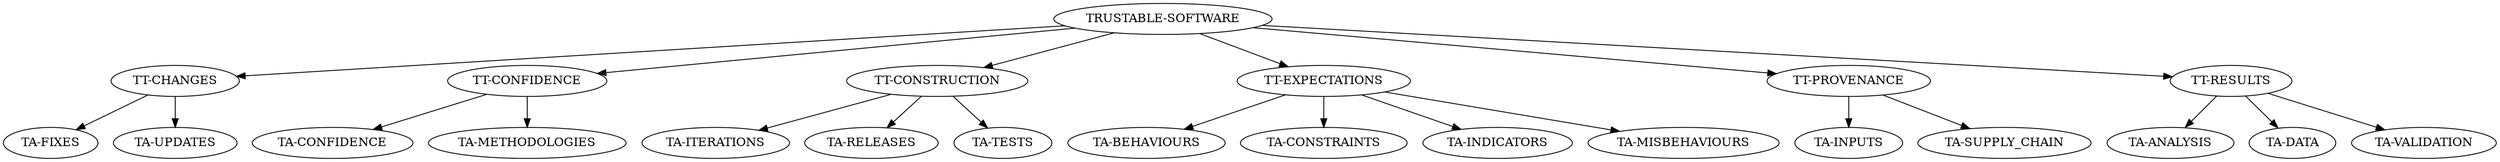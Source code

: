 # This file is automatically generated by dotstop and should not be edited manually.
# Generated using trustable 2025.6.25.

digraph G {
"TT-CHANGES" [sha="4a086732b7536c247f46e786c690bc81c34fe82490fda85f0797983d1fa1ba72"];
"TA-ANALYSIS" [sha="76cb774300c75d7b6a24c872fe691f2f0cd1d36cc4a2493e835f6b861bc79c34"];
"TA-BEHAVIOURS" [sha="5d4efe1fa03929829eca8f81199d71ad49d0923f3dada54dbbe2c59b96416246"];
"TA-CONFIDENCE" [sha="4aa93d2dbf45c714660dabedde37981109b2ad0553959226557b614af22cded2"];
"TA-CONSTRAINTS" [sha=b6a7e9f9303c4d00b4cc7a9105b9371a0bbdbd6dfbdd19eb6a121d73f4e98d16];
"TA-DATA" [sha="796e4b5851340906568a47c4436c1fa67ca1c48c98a8b6a16b19283d04cea799"];
"TA-FIXES" [sha="08f069034d1399c43c4321c5f05de72125f4155a8b68b9bbb2029cb679e6ad48"];
"TA-INDICATORS" [sha=a5392ef1e3e40d82ef9a304d1304bf007fa85d961ab8ea268231cb212d763477];
"TA-INPUTS" [sha="88bd55c2ecf7599775a48463d88d6eb20c407e59be02b7fe33c1d79df453af12"];
"TA-ITERATIONS" [sha="1add795875de0c57b63b29df099bea2177a69a4005280f0fe9ce098015e5e818"];
"TA-METHODOLOGIES" [sha="24d5a7953ffdf99b22eb1d9a8453158a85c8e96c899972d5bc44e4e70ddabcdc"];
"TA-MISBEHAVIOURS" [sha="975a70f96b5d537f3deecb58ed526b8434f18491973e0fb3eaf6fdd8cf615cb6"];
"TA-RELEASES" [sha="0a9784300799d216ec66c67b32e2a896d8ba654a5ba232f527bf1444f2cafec8"];
"TA-SUPPLY_CHAIN" [sha=eead1eab250c79b8350c5a1732c3ec41f65807f90069c4e19fff750b93eb21bc];
"TA-TESTS" [sha="71e3bb31b9a937adcc438b3e0581a35bde7157398d11dd75de853ab32e565ce8"];
"TA-UPDATES" [sha="44c56d2467ce1ce550e15912c7aaa3ecd4a40a79791857dd9332030bce31f5fa"];
"TA-VALIDATION" [sha="20f6d87b89d9fbffe427a734ab70906c26ad787e53032a8c4f4d599227704be6"];
"TRUSTABLE-SOFTWARE" [sha="1d95e95557fce96a6afd9a8fa9ae7f712f1d344a618dd1bd4281c0c9bb679019"];
"TT-CONFIDENCE" [sha=aec1c3530cd85a0cfeb6f5e4b9f5edd38199407cd42d95d151828e1eebc673f1];
"TT-CONSTRUCTION" [sha=a8dba34d078e9e6346a32719778f8a21c5ab4fef561575ef684d0bb361a39e85];
"TT-EXPECTATIONS" [sha=eb3b99bc2977f2e8039b7c51cb03d0c22024119fbd59c0a71b79873fae9d1547];
"TT-PROVENANCE" [sha="464d66ec188f5008a24aa9fca9c82ee4941015c716593b09c31b6f679b7ea0e4"];
"TT-RESULTS" [sha="5249bb84a61c58ef002ab86edba14ea9bc7f573f2a781626b995d79efc378ff2"];
"TT-CHANGES" -> "TA-FIXES" [sha="73c42e776c0f2067bec787580363c92032595da75573d5793f13c5e3559d044d"];
"TT-CHANGES" -> "TA-UPDATES" [sha=e8fdebd723f00411bed32c98a1cd3b047d9f4d45724e29c1a57be00cc1e0c5c3];
"TRUSTABLE-SOFTWARE" -> "TT-CHANGES" [sha=b1cc67da89ccb17cb6908f7f042a1588e8786d7e3fc5d693d5675ab956861517];
"TRUSTABLE-SOFTWARE" -> "TT-CONFIDENCE" [sha=ce4be7c13abdb79f64dce7df4dc346b8b105175632efc0b7882084c006a656e6];
"TRUSTABLE-SOFTWARE" -> "TT-CONSTRUCTION" [sha="437dab78ab6bbd37dac941f6b847703f6c37e739153d4eadf48e592370a47cdb"];
"TRUSTABLE-SOFTWARE" -> "TT-EXPECTATIONS" [sha=deb676d165f5c6351af879773a3171047f321513e2bafb0c4ad9cc78c51d15d4];
"TRUSTABLE-SOFTWARE" -> "TT-PROVENANCE" [sha=e323a5995c367e970c23796c3cfa2837a780c5ef29e672f268af111d8f6f1300];
"TRUSTABLE-SOFTWARE" -> "TT-RESULTS" [sha="7e3f6ce2b7371727a08578276b46626410472ee83a53ce234527280d7c99d7b0"];
"TT-CONFIDENCE" -> "TA-METHODOLOGIES" [sha=fcc0006e13a5d248937c4a76855c954db9c2848218e3196bd377d1679027e762];
"TT-CONFIDENCE" -> "TA-CONFIDENCE" [sha="8efd66c5255e15d11b4a74fbc79d0c4a7fa9a744fdcc026b9fee2e90ec1148f5"];
"TT-CONSTRUCTION" -> "TA-RELEASES" [sha="60673fda603b2c0da8ca6828b688e640168a78c53d8ba33d6d92a5943f1ed07a"];
"TT-CONSTRUCTION" -> "TA-TESTS" [sha=e88dbf0d4b8c1db886b04c73fae9de8f599d5958f0ebe3a07a0d34112deee586];
"TT-CONSTRUCTION" -> "TA-ITERATIONS" [sha="1365c148e1f8685e0c673a14b5aebb55d3542b6a2aa38614c23051a8cb797625"];
"TT-EXPECTATIONS" -> "TA-BEHAVIOURS" [sha=c791907335b64629c40fa3904cb1ee2f90bcd108651d768bfdb5745e77f277a9];
"TT-EXPECTATIONS" -> "TA-MISBEHAVIOURS" [sha="3ed521c03263953246e4c328058c7a089f69b88fa4032fd7817abbd890112d39"];
"TT-EXPECTATIONS" -> "TA-CONSTRAINTS" [sha="0a27dfbdac555f0bf00df3bf9891ec8e3f0cd21e7b2fc0bef90bf1354bd136bc"];
"TT-EXPECTATIONS" -> "TA-INDICATORS" [sha="02363119362f62b9c3e6964ce8ce1040cc02addc6744bff4988d7b800a325b27"];
"TT-PROVENANCE" -> "TA-SUPPLY_CHAIN" [sha="5c6b1a4d73bd824df97dd84054619c839e5f80e0303fe6cae63422e572c2f6b8"];
"TT-PROVENANCE" -> "TA-INPUTS" [sha="2ad319757fb069c2a9a0fdd2ce00dbda0b5d4064b3a21c5c75fa990f1c74f501"];
"TT-RESULTS" -> "TA-DATA" [sha=c32ec353c886f8e8453fc81d3c22f79d0c3dd1c49ca61f8e3d667d9cfd2df333];
"TT-RESULTS" -> "TA-ANALYSIS" [sha=e38dabbcd806b320bc91a14a99c80510402513454d239f2c68970abcc28696b3];
"TT-RESULTS" -> "TA-VALIDATION" [sha="5d01a5f457e49e0ca1bfbe343063210681e45c7ff3a4b408acd10e9e7c8f7442"];
}
